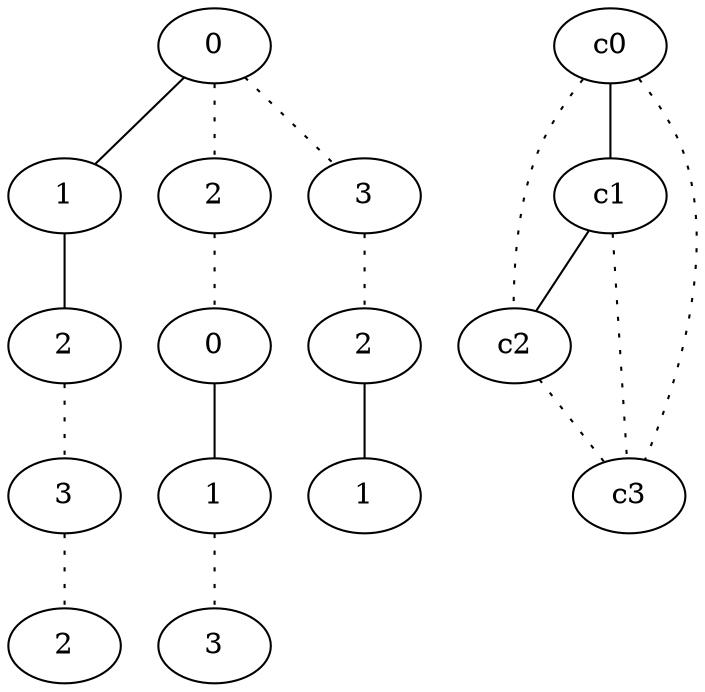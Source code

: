 graph {
a0[label=0];
a1[label=1];
a2[label=2];
a3[label=3];
a4[label=2];
a5[label=2];
a6[label=0];
a7[label=1];
a8[label=3];
a9[label=3];
a10[label=2];
a11[label=1];
a0 -- a1;
a0 -- a5 [style=dotted];
a0 -- a9 [style=dotted];
a1 -- a2;
a2 -- a3 [style=dotted];
a3 -- a4 [style=dotted];
a5 -- a6 [style=dotted];
a6 -- a7;
a7 -- a8 [style=dotted];
a9 -- a10 [style=dotted];
a10 -- a11;
c0 -- c1;
c0 -- c2 [style=dotted];
c0 -- c3 [style=dotted];
c1 -- c2;
c1 -- c3 [style=dotted];
c2 -- c3 [style=dotted];
}
